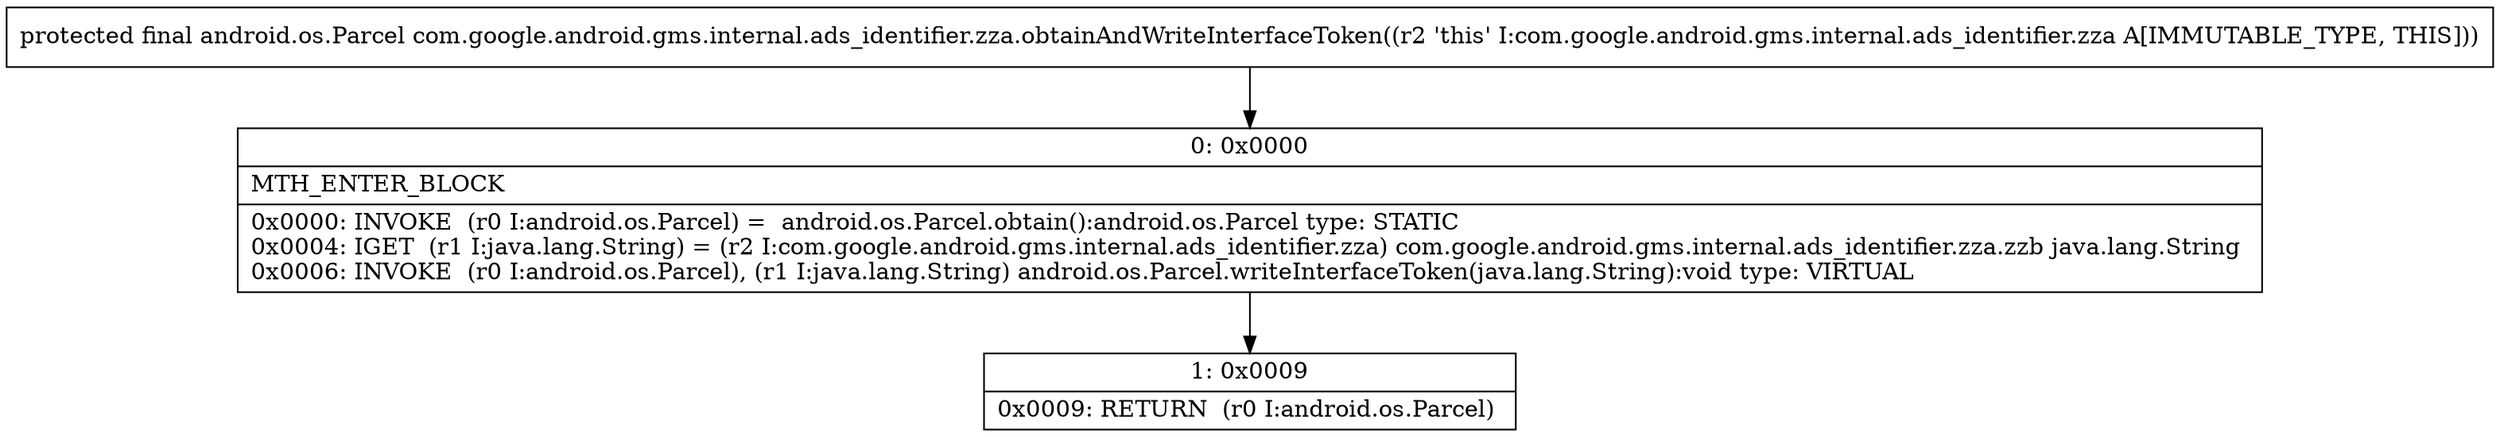 digraph "CFG forcom.google.android.gms.internal.ads_identifier.zza.obtainAndWriteInterfaceToken()Landroid\/os\/Parcel;" {
Node_0 [shape=record,label="{0\:\ 0x0000|MTH_ENTER_BLOCK\l|0x0000: INVOKE  (r0 I:android.os.Parcel) =  android.os.Parcel.obtain():android.os.Parcel type: STATIC \l0x0004: IGET  (r1 I:java.lang.String) = (r2 I:com.google.android.gms.internal.ads_identifier.zza) com.google.android.gms.internal.ads_identifier.zza.zzb java.lang.String \l0x0006: INVOKE  (r0 I:android.os.Parcel), (r1 I:java.lang.String) android.os.Parcel.writeInterfaceToken(java.lang.String):void type: VIRTUAL \l}"];
Node_1 [shape=record,label="{1\:\ 0x0009|0x0009: RETURN  (r0 I:android.os.Parcel) \l}"];
MethodNode[shape=record,label="{protected final android.os.Parcel com.google.android.gms.internal.ads_identifier.zza.obtainAndWriteInterfaceToken((r2 'this' I:com.google.android.gms.internal.ads_identifier.zza A[IMMUTABLE_TYPE, THIS])) }"];
MethodNode -> Node_0;
Node_0 -> Node_1;
}

